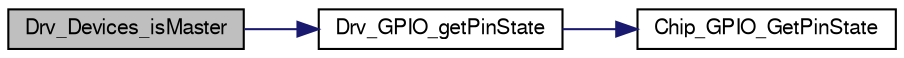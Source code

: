 digraph "Drv_Devices_isMaster"
{
  edge [fontname="FreeSans",fontsize="10",labelfontname="FreeSans",labelfontsize="10"];
  node [fontname="FreeSans",fontsize="10",shape=record];
  rankdir="LR";
  Node1 [label="Drv_Devices_isMaster",height=0.2,width=0.4,color="black", fillcolor="grey75", style="filled", fontcolor="black"];
  Node1 -> Node2 [color="midnightblue",fontsize="10",style="solid"];
  Node2 [label="Drv_GPIO_getPinState",height=0.2,width=0.4,color="black", fillcolor="white", style="filled",URL="$group__GPIO__Library.html#ga3979c4c389440c603c44afef9b25c6c6",tooltip="Get a GPIO pin state. "];
  Node2 -> Node3 [color="midnightblue",fontsize="10",style="solid"];
  Node3 [label="Chip_GPIO_GetPinState",height=0.2,width=0.4,color="black", fillcolor="white", style="filled",URL="$group__GPIO__17XX__40XX.html#ga9f0e35190f01c706564a88f1f88cf716",tooltip="Get a GPIO pin state via the GPIO byte register. "];
}
